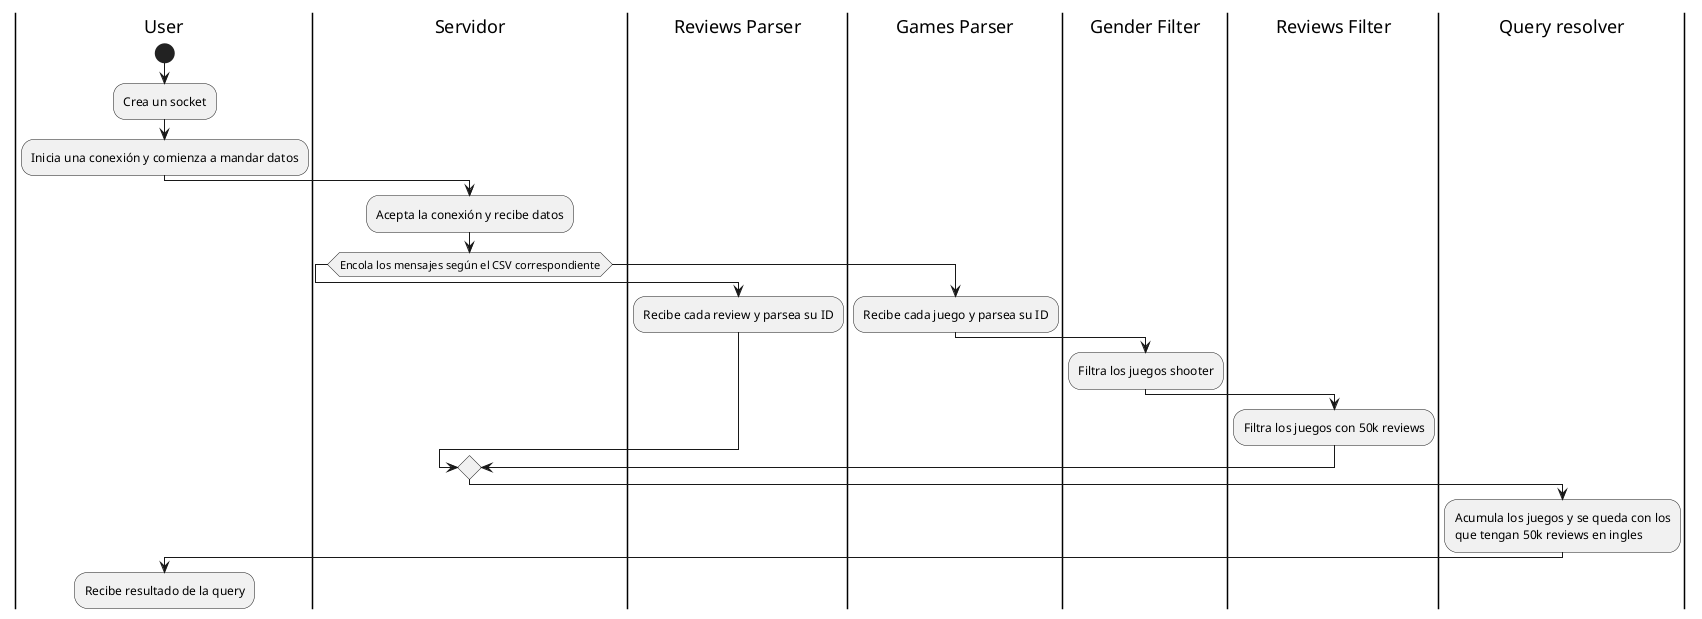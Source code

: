 @startuml
|User|
start
:Crea un socket;
:Inicia una conexión y comienza a mandar datos;

|Servidor|
:Acepta la conexión y recibe datos;
if (Encola los mensajes según el CSV correspondiente) then
   |Reviews Parser|
   :Recibe cada review y parsea su ID;
else
   |Games Parser|
   :Recibe cada juego y parsea su ID;
   |Gender Filter|
   :Filtra los juegos shooter;
   |Reviews Filter|
   :Filtra los juegos con 50k reviews;
endif
   |Query resolver|
   :Acumula los juegos y se queda con los\nque tengan 50k reviews en ingles;
   |User|
   :Recibe resultado de la query;
@enduml